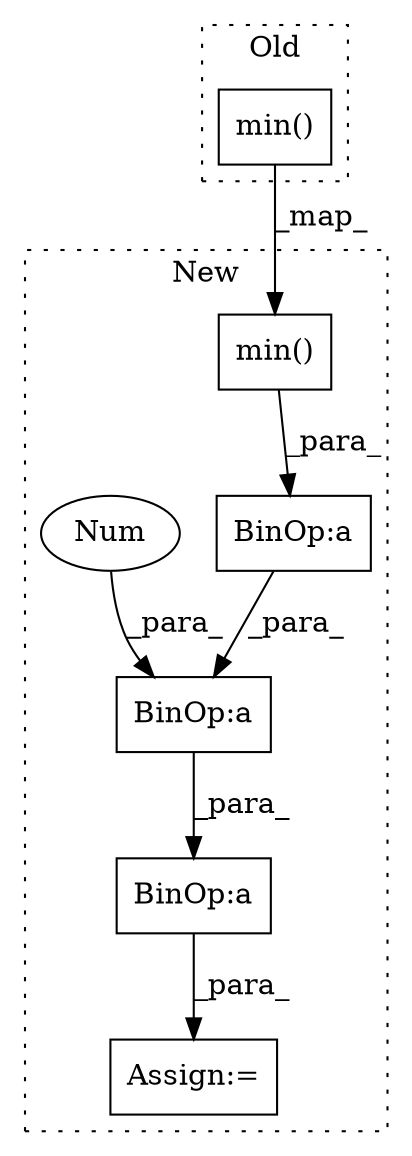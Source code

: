 digraph G {
subgraph cluster0 {
1 [label="min()" a="75" s="2753,2765" l="11,1" shape="box"];
label = "Old";
style="dotted";
}
subgraph cluster1 {
2 [label="min()" a="75" s="4503,4515" l="11,1" shape="box"];
3 [label="Assign:=" a="68" s="4652" l="3" shape="box"];
4 [label="BinOp:a" a="82" s="4779" l="5" shape="box"];
5 [label="Num" a="76" s="4784" l="5" shape="ellipse"];
6 [label="BinOp:a" a="82" s="4799" l="3" shape="box"];
7 [label="BinOp:a" a="82" s="4773" l="7" shape="box"];
label = "New";
style="dotted";
}
1 -> 2 [label="_map_"];
2 -> 7 [label="_para_"];
4 -> 6 [label="_para_"];
5 -> 4 [label="_para_"];
6 -> 3 [label="_para_"];
7 -> 4 [label="_para_"];
}